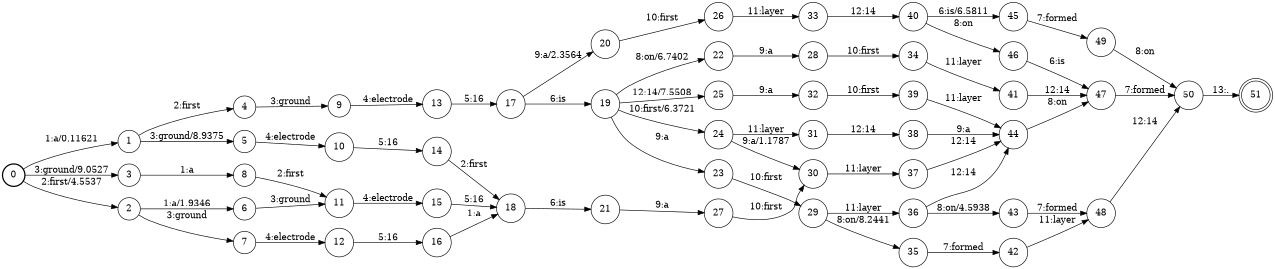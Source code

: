 digraph FST {
rankdir = LR;
size = "8.5,11";
label = "";
center = 1;
orientation = Portrait;
ranksep = "0.4";
nodesep = "0.25";
0 [label = "0", shape = circle, style = bold, fontsize = 14]
	0 -> 1 [label = "1:a/0.11621", fontsize = 14];
	0 -> 2 [label = "2:first/4.5537", fontsize = 14];
	0 -> 3 [label = "3:ground/9.0527", fontsize = 14];
1 [label = "1", shape = circle, style = solid, fontsize = 14]
	1 -> 4 [label = "2:first", fontsize = 14];
	1 -> 5 [label = "3:ground/8.9375", fontsize = 14];
2 [label = "2", shape = circle, style = solid, fontsize = 14]
	2 -> 6 [label = "1:a/1.9346", fontsize = 14];
	2 -> 7 [label = "3:ground", fontsize = 14];
3 [label = "3", shape = circle, style = solid, fontsize = 14]
	3 -> 8 [label = "1:a", fontsize = 14];
4 [label = "4", shape = circle, style = solid, fontsize = 14]
	4 -> 9 [label = "3:ground", fontsize = 14];
5 [label = "5", shape = circle, style = solid, fontsize = 14]
	5 -> 10 [label = "4:electrode", fontsize = 14];
6 [label = "6", shape = circle, style = solid, fontsize = 14]
	6 -> 11 [label = "3:ground", fontsize = 14];
7 [label = "7", shape = circle, style = solid, fontsize = 14]
	7 -> 12 [label = "4:electrode", fontsize = 14];
8 [label = "8", shape = circle, style = solid, fontsize = 14]
	8 -> 11 [label = "2:first", fontsize = 14];
9 [label = "9", shape = circle, style = solid, fontsize = 14]
	9 -> 13 [label = "4:electrode", fontsize = 14];
10 [label = "10", shape = circle, style = solid, fontsize = 14]
	10 -> 14 [label = "5:16", fontsize = 14];
11 [label = "11", shape = circle, style = solid, fontsize = 14]
	11 -> 15 [label = "4:electrode", fontsize = 14];
12 [label = "12", shape = circle, style = solid, fontsize = 14]
	12 -> 16 [label = "5:16", fontsize = 14];
13 [label = "13", shape = circle, style = solid, fontsize = 14]
	13 -> 17 [label = "5:16", fontsize = 14];
14 [label = "14", shape = circle, style = solid, fontsize = 14]
	14 -> 18 [label = "2:first", fontsize = 14];
15 [label = "15", shape = circle, style = solid, fontsize = 14]
	15 -> 18 [label = "5:16", fontsize = 14];
16 [label = "16", shape = circle, style = solid, fontsize = 14]
	16 -> 18 [label = "1:a", fontsize = 14];
17 [label = "17", shape = circle, style = solid, fontsize = 14]
	17 -> 20 [label = "9:a/2.3564", fontsize = 14];
	17 -> 19 [label = "6:is", fontsize = 14];
18 [label = "18", shape = circle, style = solid, fontsize = 14]
	18 -> 21 [label = "6:is", fontsize = 14];
19 [label = "19", shape = circle, style = solid, fontsize = 14]
	19 -> 23 [label = "9:a", fontsize = 14];
	19 -> 24 [label = "10:first/6.3721", fontsize = 14];
	19 -> 22 [label = "8:on/6.7402", fontsize = 14];
	19 -> 25 [label = "12:14/7.5508", fontsize = 14];
20 [label = "20", shape = circle, style = solid, fontsize = 14]
	20 -> 26 [label = "10:first", fontsize = 14];
21 [label = "21", shape = circle, style = solid, fontsize = 14]
	21 -> 27 [label = "9:a", fontsize = 14];
22 [label = "22", shape = circle, style = solid, fontsize = 14]
	22 -> 28 [label = "9:a", fontsize = 14];
23 [label = "23", shape = circle, style = solid, fontsize = 14]
	23 -> 29 [label = "10:first", fontsize = 14];
24 [label = "24", shape = circle, style = solid, fontsize = 14]
	24 -> 30 [label = "9:a/1.1787", fontsize = 14];
	24 -> 31 [label = "11:layer", fontsize = 14];
25 [label = "25", shape = circle, style = solid, fontsize = 14]
	25 -> 32 [label = "9:a", fontsize = 14];
26 [label = "26", shape = circle, style = solid, fontsize = 14]
	26 -> 33 [label = "11:layer", fontsize = 14];
27 [label = "27", shape = circle, style = solid, fontsize = 14]
	27 -> 30 [label = "10:first", fontsize = 14];
28 [label = "28", shape = circle, style = solid, fontsize = 14]
	28 -> 34 [label = "10:first", fontsize = 14];
29 [label = "29", shape = circle, style = solid, fontsize = 14]
	29 -> 35 [label = "8:on/8.2441", fontsize = 14];
	29 -> 36 [label = "11:layer", fontsize = 14];
30 [label = "30", shape = circle, style = solid, fontsize = 14]
	30 -> 37 [label = "11:layer", fontsize = 14];
31 [label = "31", shape = circle, style = solid, fontsize = 14]
	31 -> 38 [label = "12:14", fontsize = 14];
32 [label = "32", shape = circle, style = solid, fontsize = 14]
	32 -> 39 [label = "10:first", fontsize = 14];
33 [label = "33", shape = circle, style = solid, fontsize = 14]
	33 -> 40 [label = "12:14", fontsize = 14];
34 [label = "34", shape = circle, style = solid, fontsize = 14]
	34 -> 41 [label = "11:layer", fontsize = 14];
35 [label = "35", shape = circle, style = solid, fontsize = 14]
	35 -> 42 [label = "7:formed", fontsize = 14];
36 [label = "36", shape = circle, style = solid, fontsize = 14]
	36 -> 43 [label = "8:on/4.5938", fontsize = 14];
	36 -> 44 [label = "12:14", fontsize = 14];
37 [label = "37", shape = circle, style = solid, fontsize = 14]
	37 -> 44 [label = "12:14", fontsize = 14];
38 [label = "38", shape = circle, style = solid, fontsize = 14]
	38 -> 44 [label = "9:a", fontsize = 14];
39 [label = "39", shape = circle, style = solid, fontsize = 14]
	39 -> 44 [label = "11:layer", fontsize = 14];
40 [label = "40", shape = circle, style = solid, fontsize = 14]
	40 -> 45 [label = "6:is/6.5811", fontsize = 14];
	40 -> 46 [label = "8:on", fontsize = 14];
41 [label = "41", shape = circle, style = solid, fontsize = 14]
	41 -> 47 [label = "12:14", fontsize = 14];
42 [label = "42", shape = circle, style = solid, fontsize = 14]
	42 -> 48 [label = "11:layer", fontsize = 14];
43 [label = "43", shape = circle, style = solid, fontsize = 14]
	43 -> 48 [label = "7:formed", fontsize = 14];
44 [label = "44", shape = circle, style = solid, fontsize = 14]
	44 -> 47 [label = "8:on", fontsize = 14];
45 [label = "45", shape = circle, style = solid, fontsize = 14]
	45 -> 49 [label = "7:formed", fontsize = 14];
46 [label = "46", shape = circle, style = solid, fontsize = 14]
	46 -> 47 [label = "6:is", fontsize = 14];
47 [label = "47", shape = circle, style = solid, fontsize = 14]
	47 -> 50 [label = "7:formed", fontsize = 14];
48 [label = "48", shape = circle, style = solid, fontsize = 14]
	48 -> 50 [label = "12:14", fontsize = 14];
49 [label = "49", shape = circle, style = solid, fontsize = 14]
	49 -> 50 [label = "8:on", fontsize = 14];
50 [label = "50", shape = circle, style = solid, fontsize = 14]
	50 -> 51 [label = "13:.", fontsize = 14];
51 [label = "51", shape = doublecircle, style = solid, fontsize = 14]
}
